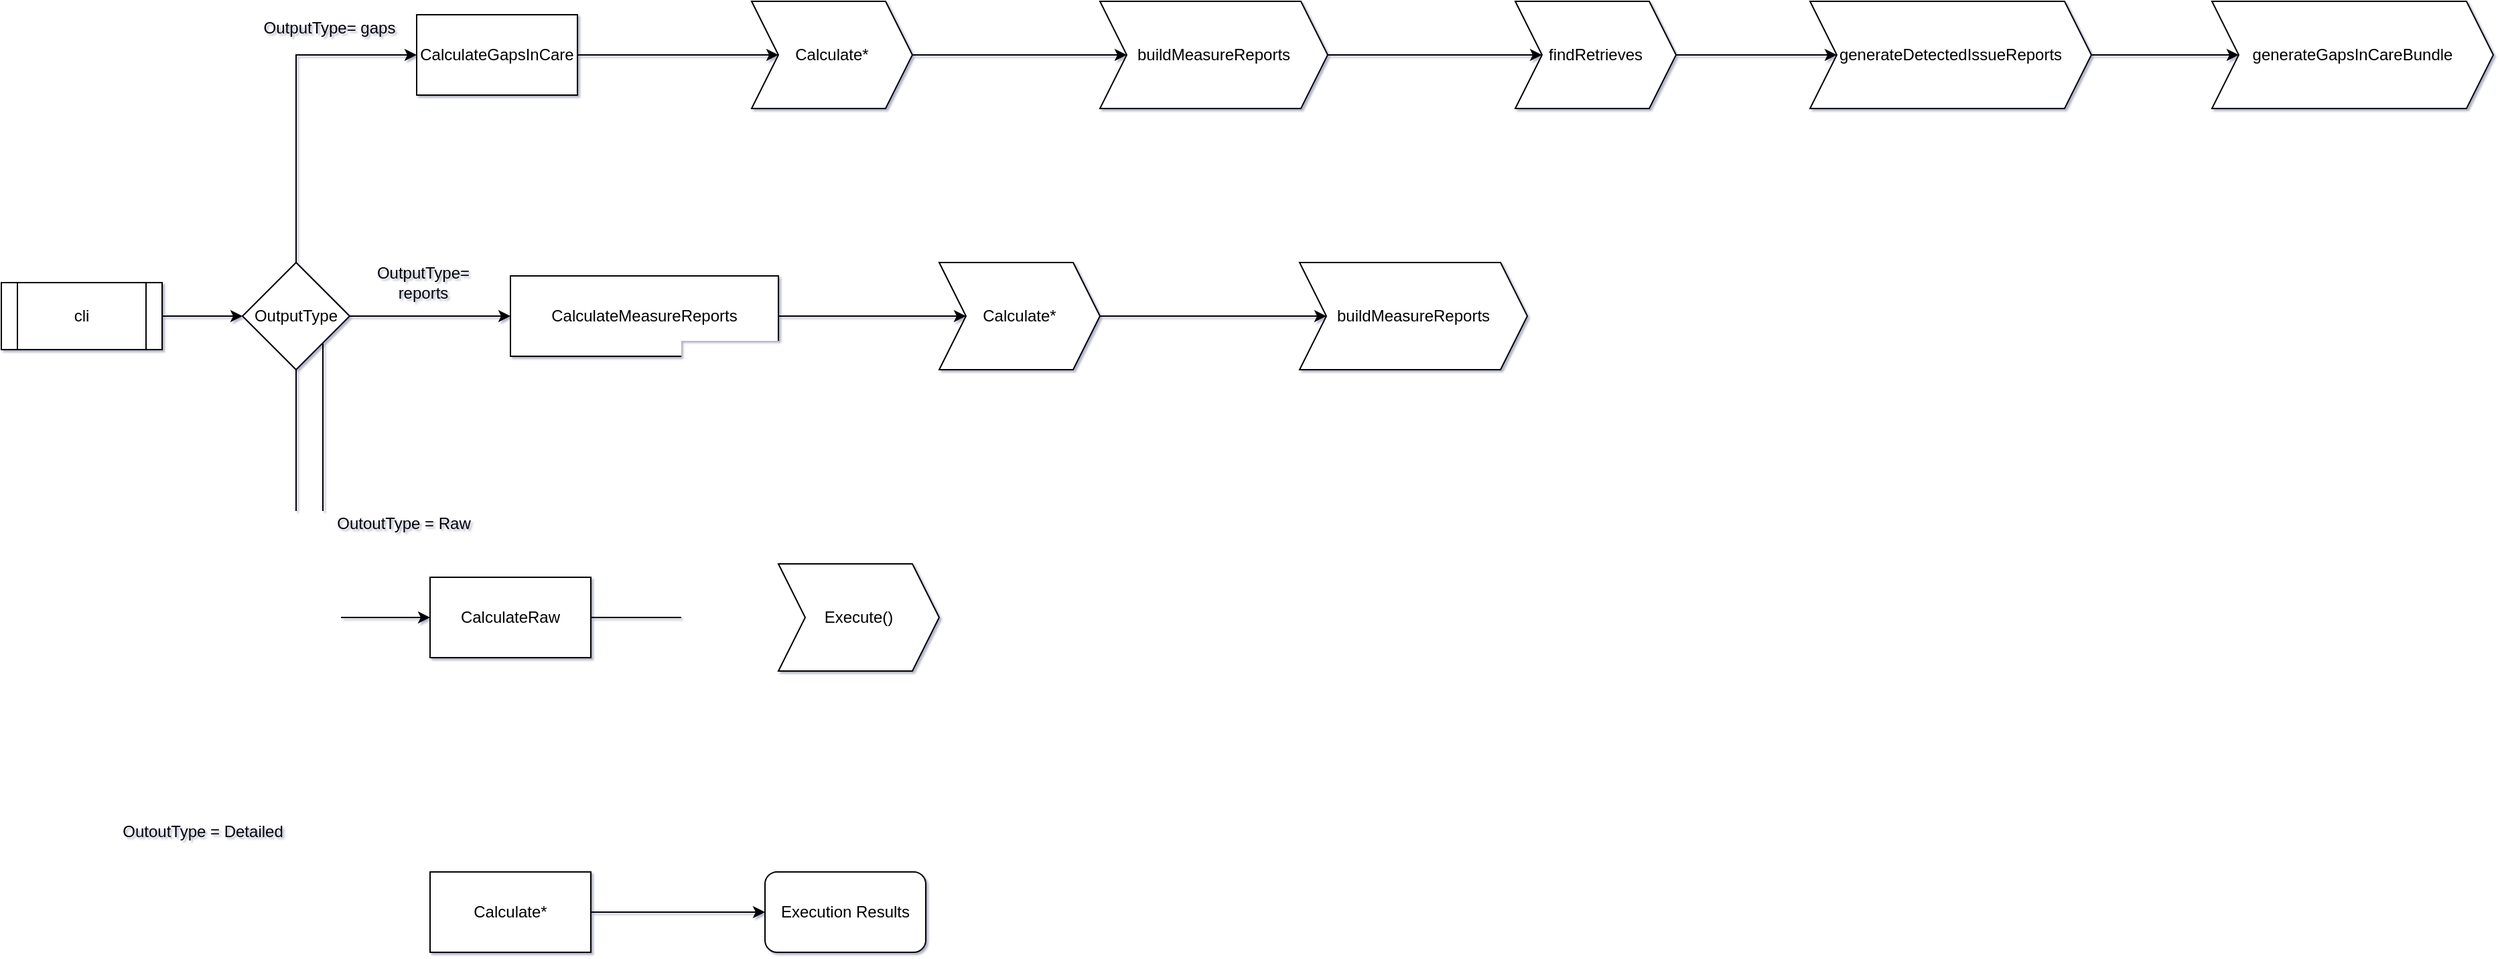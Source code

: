 <mxfile version="14.4.3" type="device"><diagram name="Overall Flow" id="74b105a0-9070-1c63-61bc-23e55f88626e"><mxGraphModel dx="1662" dy="976" grid="1" gridSize="10" guides="1" tooltips="1" connect="1" arrows="1" fold="1" page="1" pageScale="1.5" pageWidth="1390" pageHeight="980" background="none" math="0" shadow="1"><root><mxCell id="0" style=";html=1;"/><mxCell id="1" style=";html=1;" parent="0"/><mxCell id="eI1_Hiu8KiBKvtAcBhDM-3" value="" style="edgeStyle=orthogonalEdgeStyle;rounded=0;orthogonalLoop=1;jettySize=auto;html=1;" parent="1" source="8cMQQAtL5dv8tz6ej5L8-1" target="8cMQQAtL5dv8tz6ej5L8-2" edge="1"><mxGeometry relative="1" as="geometry"/></mxCell><mxCell id="8cMQQAtL5dv8tz6ej5L8-1" value="cli" style="shape=process;whiteSpace=wrap;html=1;backgroundOutline=1;" parent="1" vertex="1"><mxGeometry x="30" y="310" width="120" height="50" as="geometry"/></mxCell><mxCell id="eI1_Hiu8KiBKvtAcBhDM-4" style="edgeStyle=orthogonalEdgeStyle;rounded=0;orthogonalLoop=1;jettySize=auto;html=1;entryX=0;entryY=0.5;entryDx=0;entryDy=0;" parent="1" source="8cMQQAtL5dv8tz6ej5L8-2" target="8cMQQAtL5dv8tz6ej5L8-3" edge="1"><mxGeometry relative="1" as="geometry"><mxPoint x="280.0" y="70" as="targetPoint"/><Array as="points"><mxPoint x="250" y="335"/><mxPoint x="250" y="140"/></Array></mxGeometry></mxCell><mxCell id="eI1_Hiu8KiBKvtAcBhDM-5" value="" style="edgeStyle=orthogonalEdgeStyle;rounded=0;orthogonalLoop=1;jettySize=auto;html=1;" parent="1" source="8cMQQAtL5dv8tz6ej5L8-2" target="8cMQQAtL5dv8tz6ej5L8-4" edge="1"><mxGeometry relative="1" as="geometry"/></mxCell><mxCell id="eI1_Hiu8KiBKvtAcBhDM-6" style="edgeStyle=orthogonalEdgeStyle;rounded=0;orthogonalLoop=1;jettySize=auto;html=1;entryX=0;entryY=0.5;entryDx=0;entryDy=0;" parent="1" source="8cMQQAtL5dv8tz6ej5L8-2" target="8cMQQAtL5dv8tz6ej5L8-6" edge="1"><mxGeometry relative="1" as="geometry"><Array as="points"><mxPoint x="270" y="335"/><mxPoint x="270" y="560"/></Array></mxGeometry></mxCell><mxCell id="eI1_Hiu8KiBKvtAcBhDM-7" style="edgeStyle=orthogonalEdgeStyle;rounded=0;orthogonalLoop=1;jettySize=auto;html=1;exitX=0.5;exitY=1;exitDx=0;exitDy=0;entryX=0;entryY=0.5;entryDx=0;entryDy=0;" parent="1" source="8cMQQAtL5dv8tz6ej5L8-2" target="eI1_Hiu8KiBKvtAcBhDM-2" edge="1"><mxGeometry relative="1" as="geometry"><mxPoint x="249.667" y="700" as="targetPoint"/></mxGeometry></mxCell><mxCell id="8cMQQAtL5dv8tz6ej5L8-2" value="OutputType" style="rhombus;whiteSpace=wrap;html=1;" parent="1" vertex="1"><mxGeometry x="210" y="295" width="80" height="80" as="geometry"/></mxCell><mxCell id="eI1_Hiu8KiBKvtAcBhDM-14" value="" style="edgeStyle=orthogonalEdgeStyle;rounded=0;orthogonalLoop=1;jettySize=auto;html=1;" parent="1" source="8cMQQAtL5dv8tz6ej5L8-3" target="8cMQQAtL5dv8tz6ej5L8-12" edge="1"><mxGeometry relative="1" as="geometry"/></mxCell><mxCell id="8cMQQAtL5dv8tz6ej5L8-3" value="CalculateGapsInCare" style="whiteSpace=wrap;html=1;" parent="1" vertex="1"><mxGeometry x="340" y="110" width="120" height="60" as="geometry"/></mxCell><mxCell id="eI1_Hiu8KiBKvtAcBhDM-19" value="" style="edgeStyle=orthogonalEdgeStyle;rounded=0;orthogonalLoop=1;jettySize=auto;html=1;" parent="1" source="8cMQQAtL5dv8tz6ej5L8-4" target="0Yp__XZUhBLh2hSy6rfS-7" edge="1"><mxGeometry relative="1" as="geometry"/></mxCell><mxCell id="8cMQQAtL5dv8tz6ej5L8-4" value="CalculateMe&lt;span style=&quot;color: rgba(0 , 0 , 0 , 0) ; font-family: monospace ; font-size: 0px&quot;&gt;%3CmxGraphModel%3E%3Croot%3E%3CmxCell%20id%3D%220%22%2F%3E%3CmxCell%20id%3D%221%22%20parent%3D%220%22%2F%3E%3CmxCell%20id%3D%222%22%20value%3D%22CalculateGapsInCare%22%20style%3D%22whiteSpace%3Dwrap%3Bhtml%3D1%3B%22%20vertex%3D%221%22%20parent%3D%221%22%3E%3CmxGeometry%20x%3D%22450%22%20y%3D%22100%22%20width%3D%22120%22%20height%3D%2260%22%20as%3D%22geometry%22%2F%3E%3C%2FmxCell%3E%3C%2Froot%3E%3C%2FmxGraphModel%3E&lt;/span&gt;asureReports" style="whiteSpace=wrap;html=1;" parent="1" vertex="1"><mxGeometry x="410" y="305" width="200" height="60" as="geometry"/></mxCell><mxCell id="eI1_Hiu8KiBKvtAcBhDM-21" style="edgeStyle=orthogonalEdgeStyle;rounded=0;orthogonalLoop=1;jettySize=auto;html=1;entryX=0.122;entryY=0.488;entryDx=0;entryDy=0;entryPerimeter=0;" parent="1" source="8cMQQAtL5dv8tz6ej5L8-6" target="0Yp__XZUhBLh2hSy6rfS-9" edge="1"><mxGeometry relative="1" as="geometry"/></mxCell><mxCell id="8cMQQAtL5dv8tz6ej5L8-6" value="CalculateRaw" style="whiteSpace=wrap;html=1;" parent="1" vertex="1"><mxGeometry x="350" y="530" width="120" height="60" as="geometry"/></mxCell><mxCell id="8cMQQAtL5dv8tz6ej5L8-12" value="Calculate*" style="shape=step;perimeter=stepPerimeter;whiteSpace=wrap;html=1;fixedSize=1;" parent="1" vertex="1"><mxGeometry x="590" y="100" width="120" height="80" as="geometry"/></mxCell><mxCell id="eI1_Hiu8KiBKvtAcBhDM-16" value="" style="edgeStyle=orthogonalEdgeStyle;rounded=0;orthogonalLoop=1;jettySize=auto;html=1;" parent="1" source="8cMQQAtL5dv8tz6ej5L8-15" target="0Yp__XZUhBLh2hSy6rfS-3" edge="1"><mxGeometry relative="1" as="geometry"/></mxCell><mxCell id="8cMQQAtL5dv8tz6ej5L8-15" value="buildMeasureReports" style="shape=step;perimeter=stepPerimeter;whiteSpace=wrap;html=1;fixedSize=1;" parent="1" vertex="1"><mxGeometry x="850" y="100" width="170" height="80" as="geometry"/></mxCell><mxCell id="0Yp__XZUhBLh2hSy6rfS-3" value="findRetrieves" style="shape=step;perimeter=stepPerimeter;whiteSpace=wrap;html=1;fixedSize=1;" parent="1" vertex="1"><mxGeometry x="1160" y="100" width="120" height="80" as="geometry"/></mxCell><mxCell id="eI1_Hiu8KiBKvtAcBhDM-18" value="" style="edgeStyle=orthogonalEdgeStyle;rounded=0;orthogonalLoop=1;jettySize=auto;html=1;" parent="1" source="0Yp__XZUhBLh2hSy6rfS-4" target="0Yp__XZUhBLh2hSy6rfS-6" edge="1"><mxGeometry relative="1" as="geometry"/></mxCell><mxCell id="0Yp__XZUhBLh2hSy6rfS-4" value="generateDetectedIssueReports" style="shape=step;perimeter=stepPerimeter;whiteSpace=wrap;html=1;fixedSize=1;" parent="1" vertex="1"><mxGeometry x="1380" y="100" width="210" height="80" as="geometry"/></mxCell><mxCell id="0Yp__XZUhBLh2hSy6rfS-6" value="generateGapsInCareBundle" style="shape=step;perimeter=stepPerimeter;whiteSpace=wrap;html=1;fixedSize=1;" parent="1" vertex="1"><mxGeometry x="1680" y="100" width="210" height="80" as="geometry"/></mxCell><mxCell id="eI1_Hiu8KiBKvtAcBhDM-20" style="edgeStyle=orthogonalEdgeStyle;rounded=0;orthogonalLoop=1;jettySize=auto;html=1;entryX=0;entryY=0.5;entryDx=0;entryDy=0;" parent="1" source="0Yp__XZUhBLh2hSy6rfS-7" target="0Yp__XZUhBLh2hSy6rfS-8" edge="1"><mxGeometry relative="1" as="geometry"/></mxCell><mxCell id="0Yp__XZUhBLh2hSy6rfS-7" value="Calculate*" style="shape=step;perimeter=stepPerimeter;whiteSpace=wrap;html=1;fixedSize=1;" parent="1" vertex="1"><mxGeometry x="730" y="295" width="120" height="80" as="geometry"/></mxCell><mxCell id="0Yp__XZUhBLh2hSy6rfS-8" value="buildMeasureReports" style="shape=step;perimeter=stepPerimeter;whiteSpace=wrap;html=1;fixedSize=1;" parent="1" vertex="1"><mxGeometry x="999" y="295" width="170" height="80" as="geometry"/></mxCell><mxCell id="0Yp__XZUhBLh2hSy6rfS-9" value="Execute()" style="shape=step;perimeter=stepPerimeter;whiteSpace=wrap;html=1;fixedSize=1;" parent="1" vertex="1"><mxGeometry x="610" y="520" width="120" height="80" as="geometry"/></mxCell><mxCell id="AP41PoPz_FWnSXcxRqNS-1" style="edgeStyle=orthogonalEdgeStyle;rounded=0;orthogonalLoop=1;jettySize=auto;html=1;entryX=0;entryY=0.5;entryDx=0;entryDy=0;" parent="1" source="eI1_Hiu8KiBKvtAcBhDM-2" target="91sgdOpIZnU5cKGkQJII-1" edge="1"><mxGeometry relative="1" as="geometry"/></mxCell><mxCell id="eI1_Hiu8KiBKvtAcBhDM-2" value="Calculate*" style="whiteSpace=wrap;html=1;" parent="1" vertex="1"><mxGeometry x="350" y="750" width="120" height="60" as="geometry"/></mxCell><mxCell id="eI1_Hiu8KiBKvtAcBhDM-8" value="OutoutType = Detailed" style="text;html=1;align=center;verticalAlign=middle;resizable=0;points=[];autosize=1;" parent="1" vertex="1"><mxGeometry x="110" y="710" width="140" height="20" as="geometry"/></mxCell><mxCell id="eI1_Hiu8KiBKvtAcBhDM-9" value="OutoutType = Raw" style="text;html=1;align=center;verticalAlign=middle;resizable=0;points=[];autosize=1;" parent="1" vertex="1"><mxGeometry x="270" y="480" width="120" height="20" as="geometry"/></mxCell><mxCell id="eI1_Hiu8KiBKvtAcBhDM-12" value="OutputType= reports" style="text;html=1;strokeColor=none;fillColor=none;align=center;verticalAlign=middle;whiteSpace=wrap;rounded=0;" parent="1" vertex="1"><mxGeometry x="290" y="300" width="110" height="20" as="geometry"/></mxCell><mxCell id="eI1_Hiu8KiBKvtAcBhDM-13" value="OutputType= gaps" style="text;html=1;strokeColor=none;fillColor=none;align=center;verticalAlign=middle;whiteSpace=wrap;rounded=0;" parent="1" vertex="1"><mxGeometry x="220" y="110" width="110" height="20" as="geometry"/></mxCell><mxCell id="91sgdOpIZnU5cKGkQJII-1" value="Execution Results" style="rounded=1;whiteSpace=wrap;html=1;" parent="1" vertex="1"><mxGeometry x="600" y="750" width="120" height="60" as="geometry"/></mxCell><mxCell id="Z6QyYy9PudCqJuFEM2H--1" value="" style="endArrow=classic;html=1;exitX=1;exitY=0.5;exitDx=0;exitDy=0;" edge="1" parent="1" source="8cMQQAtL5dv8tz6ej5L8-12"><mxGeometry width="50" height="50" relative="1" as="geometry"><mxPoint x="820" y="190" as="sourcePoint"/><mxPoint x="870" y="140" as="targetPoint"/></mxGeometry></mxCell><mxCell id="Z6QyYy9PudCqJuFEM2H--2" value="" style="endArrow=classic;html=1;exitX=1;exitY=0.5;exitDx=0;exitDy=0;" edge="1" parent="1" source="0Yp__XZUhBLh2hSy6rfS-3"><mxGeometry width="50" height="50" relative="1" as="geometry"><mxPoint x="1350" y="190" as="sourcePoint"/><mxPoint x="1400" y="140" as="targetPoint"/></mxGeometry></mxCell></root></mxGraphModel></diagram></mxfile>
